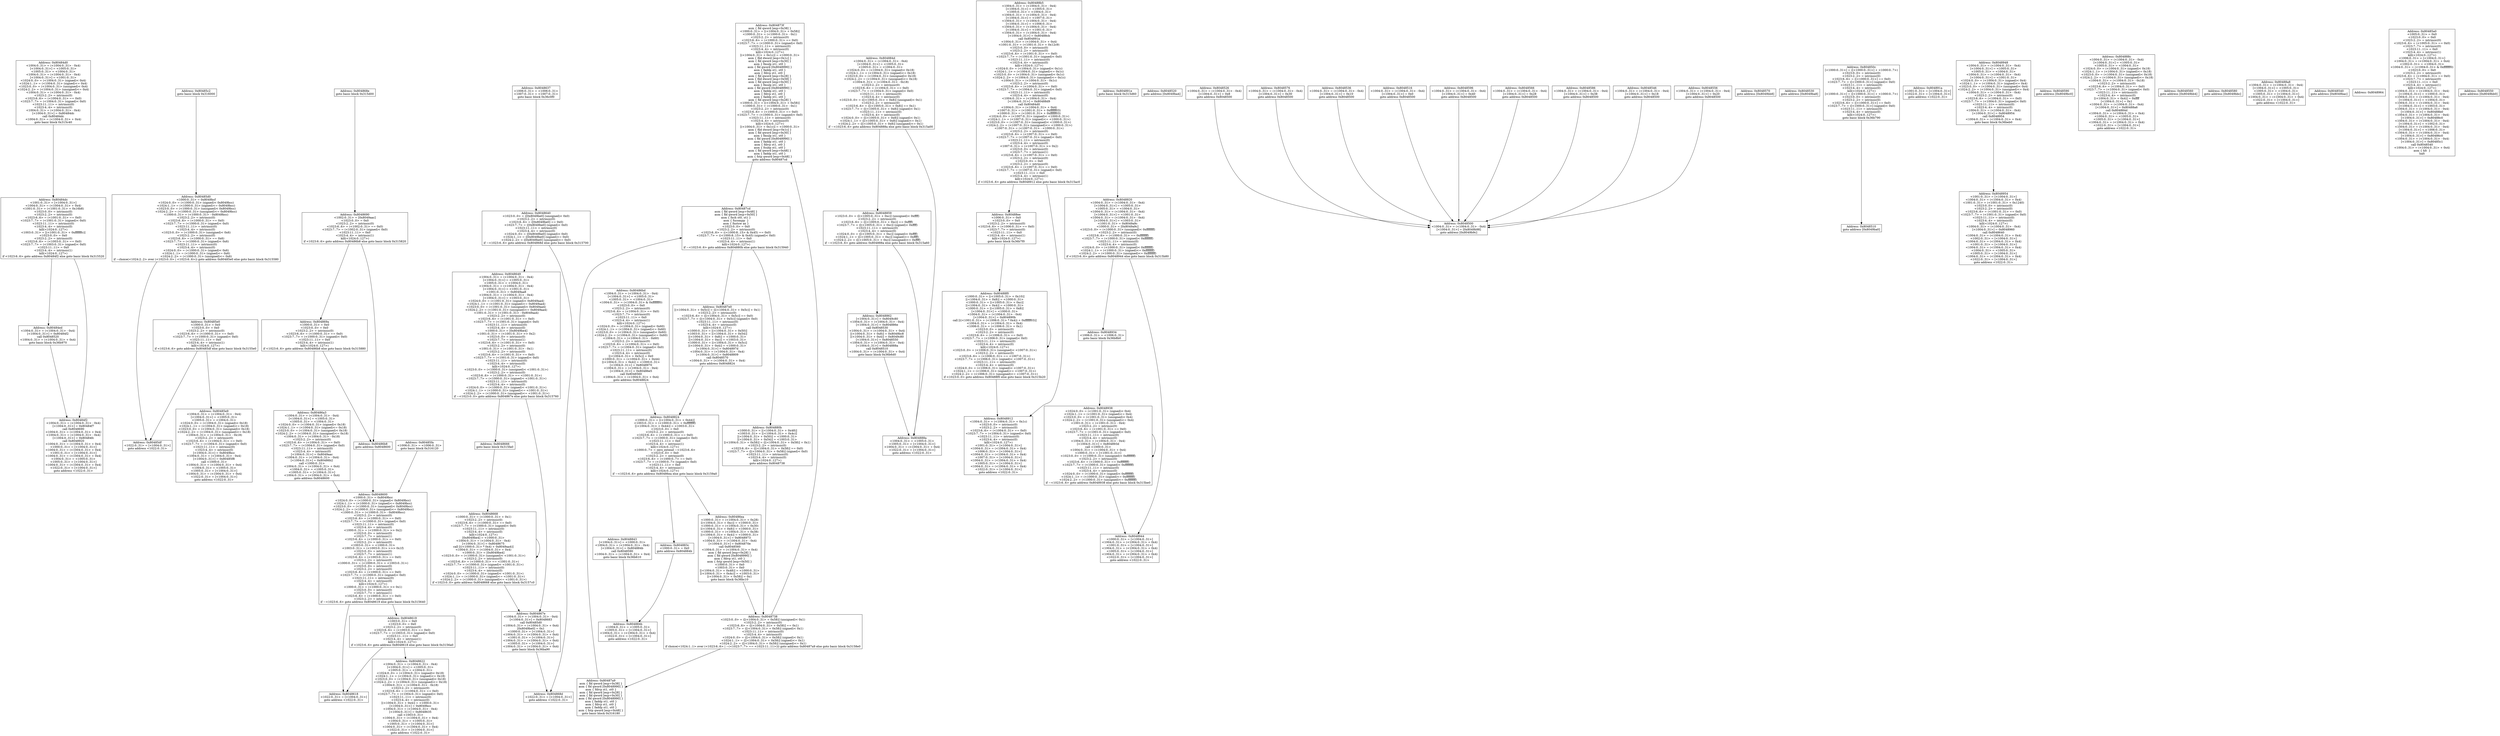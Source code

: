 digraph Program0x30bf80 {
basicBlock0x3154c0 [shape=box,label="Address: 0x80484d0\n<1004:0..31> = (<1004:0..31> - 0x4)\n[<1004:0..31>] = <1005:0..31>\n<1005:0..31> = <1004:0..31>\n<1004:0..31> = (<1004:0..31> - 0x4)\n[<1004:0..31>] = <1001:0..31>\n<1024:0..0> = (<1004:0..31> (signed)< 0x4)\n<1024:1..1> = (<1004:0..31> (signed)<= 0x4)\n<1023:0..0> = (<1004:0..31> (unsigned)< 0x4)\n<1024:2..2> = (<1004:0..31> (unsigned)<= 0x4)\n<1004:0..31> = (<1004:0..31> - 0x4)\n<1023:2..2> = intrinsic(0)\n<1023:6..6> = (<1004:0..31> == 0x0)\n<1023:7..7> = (<1004:0..31> (signed)< 0x0)\n<1023:11..11> = intrinsic(0)\n<1023:4..4> = intrinsic(0)\n<1004:0..31> = (<1004:0..31> - 0x4)\n[<1004:0..31>] = 0x80484dc\ncall 0x80484dc\n<1004:0..31> = (<1004:0..31> + 0x4)\ngoto basic block 0x315c40\n"];
basicBlock0x315520 [shape=box,label="Address: 0x80484ed\n<1004:0..31> = (<1004:0..31> - 0x4)\n[<1004:0..31>] = 0x80484f2\ncall 0x8048520\n<1004:0..31> = (<1004:0..31> + 0x4)\ngoto basic block 0x36b970\n"];
basicBlock0x315580 [shape=box,label="Address: 0x80485df\n<1022:0..31> = [<1004:0..31>]\ngoto address <1022:0..31>\n"];
basicBlock0x3155e0 [shape=box,label="Address: 0x80485e9\n<1004:0..31> = (<1004:0..31> - 0x4)\n[<1004:0..31>] = <1005:0..31>\n<1005:0..31> = <1004:0..31>\n<1024:0..0> = (<1004:0..31> (signed)< 0x18)\n<1024:1..1> = (<1004:0..31> (signed)<= 0x18)\n<1023:0..0> = (<1004:0..31> (unsigned)< 0x18)\n<1024:2..2> = (<1004:0..31> (unsigned)<= 0x18)\n<1004:0..31> = (<1004:0..31> - 0x18)\n<1023:2..2> = intrinsic(0)\n<1023:6..6> = (<1004:0..31> == 0x0)\n<1023:7..7> = (<1004:0..31> (signed)< 0x0)\n<1023:11..11> = intrinsic(0)\n<1023:4..4> = intrinsic(0)\n[<1004:0..31>] = 0x8049bcc\n<1004:0..31> = (<1004:0..31> - 0x4)\n[<1004:0..31>] = 0x80485f8\ncall <1000:0..31>\n<1004:0..31> = (<1004:0..31> + 0x4)\n<1004:0..31> = <1005:0..31>\n<1005:0..31> = [<1004:0..31>]\n<1004:0..31> = (<1004:0..31> + 0x4)\n<1022:0..31> = [<1004:0..31>]\ngoto address <1022:0..31>\n"];
basicBlock0x315640 [shape=box,label="Address: 0x8048618\n<1022:0..31> = [<1004:0..31>]\ngoto address <1022:0..31>\n"];
basicBlock0x3156a0 [shape=box,label="Address: 0x8048622\n<1004:0..31> = (<1004:0..31> - 0x4)\n[<1004:0..31>] = <1005:0..31>\n<1005:0..31> = <1004:0..31>\n<1024:0..0> = (<1004:0..31> (signed)< 0x18)\n<1024:1..1> = (<1004:0..31> (signed)<= 0x18)\n<1023:0..0> = (<1004:0..31> (unsigned)< 0x18)\n<1024:2..2> = (<1004:0..31> (unsigned)<= 0x18)\n<1004:0..31> = (<1004:0..31> - 0x18)\n<1023:2..2> = intrinsic(0)\n<1023:6..6> = (<1004:0..31> == 0x0)\n<1023:7..7> = (<1004:0..31> (signed)< 0x0)\n<1023:11..11> = intrinsic(0)\n<1023:4..4> = intrinsic(0)\n[(<1004:0..31> + 0x4)] = <1000:0..31>\n[<1004:0..31>] = 0x8049bcc\n<1004:0..31> = (<1004:0..31> - 0x4)\n[<1004:0..31>] = 0x8048635\ncall <1003:0..31>\n<1004:0..31> = (<1004:0..31> + 0x4)\n<1004:0..31> = <1005:0..31>\n<1005:0..31> = [<1004:0..31>]\n<1004:0..31> = (<1004:0..31> + 0x4)\n<1022:0..31> = [<1004:0..31>]\ngoto address <1022:0..31>\n"];
basicBlock0x315700 [shape=box,label="Address: 0x8048649\n<1004:0..31> = (<1004:0..31> - 0x4)\n[<1004:0..31>] = <1005:0..31>\n<1005:0..31> = <1004:0..31>\n<1004:0..31> = (<1004:0..31> - 0x4)\n[<1004:0..31>] = <1001:0..31>\n<1001:0..31> = 0x8049aa8\n<1004:0..31> = (<1004:0..31> - 0x4)\n[<1004:0..31>] = <1003:0..31>\n<1024:0..0> = (<1001:0..31> (signed)< 0x8049aa4)\n<1024:1..1> = (<1001:0..31> (signed)<= 0x8049aa4)\n<1023:0..0> = (<1001:0..31> (unsigned)< 0x8049aa4)\n<1024:2..2> = (<1001:0..31> (unsigned)<= 0x8049aa4)\n<1001:0..31> = (<1001:0..31> - 0x8049aa4)\n<1023:2..2> = intrinsic(0)\n<1023:6..6> = (<1001:0..31> == 0x0)\n<1023:7..7> = (<1001:0..31> (signed)< 0x0)\n<1023:11..11> = intrinsic(0)\n<1023:4..4> = intrinsic(0)\n<1000:0..31> = [0x8049be4]\n<1001:0..31> = (<1001:0..31> >> 0x2)\n<1023:0..0> = intrinsic(0)\n<1023:7..7> = intrinsic(1)\n<1023:6..6> = (<1001:0..31> == 0x0)\n<1023:2..2> = intrinsic(0)\n<1001:0..31> = (<1001:0..31> - 0x1)\n<1023:2..2> = intrinsic(0)\n<1023:6..6> = (<1001:0..31> == 0x0)\n<1023:7..7> = (<1001:0..31> (signed)< 0x0)\n<1023:11..11> = intrinsic(0)\n<1023:4..4> = intrinsic(0)\nkill(<1024:0..127>)\n<1023:0..0> = (<1000:0..31> (unsigned)< <1001:0..31>)\n<1023:2..2> = intrinsic(0)\n<1023:6..6> = (<1000:0..31> == <1001:0..31>)\n<1023:7..7> = (<1000:0..31> (signed)< <1001:0..31>)\n<1023:11..11> = intrinsic(0)\n<1023:4..4> = intrinsic(0)\n<1024:0..0> = (<1000:0..31> (signed)< <1001:0..31>)\n<1024:1..1> = (<1000:0..31> (signed)<= <1001:0..31>)\n<1024:2..2> = (<1000:0..31> (unsigned)<= <1001:0..31>)\nif ~<1023:0..0> goto address 0x804867e else goto basic block 0x315760\n"];
basicBlock0x315760 [shape=box,label="Address: 0x8048666\ngoto basic block 0x315fa0\n"];
basicBlock0x3157c0 [shape=box,label="Address: 0x804867e\n<1004:0..31> = (<1004:0..31> - 0x4)\n[<1004:0..31>] = 0x8048683\ncall 0x80485d0\n<1004:0..31> = (<1004:0..31> + 0x4)\n[0x8049be0] = 0x1\n<1000:0..31> = [<1004:0..31>]\n<1004:0..31> = (<1004:0..31> + 0x4)\n<1001:0..31> = [<1004:0..31>]\n<1004:0..31> = (<1004:0..31> + 0x4)\n<1005:0..31> = [<1004:0..31>]\n<1004:0..31> = (<1004:0..31> + 0x4)\ngoto basic block 0x36ba90\n"];
basicBlock0x315820 [shape=box,label="Address: 0x804869a\n<1000:0..31> = 0x0\n<1023:0..0> = 0x0\n<1023:2..2> = intrinsic(0)\n<1023:6..6> = (<1000:0..31> == 0x0)\n<1023:7..7> = (<1000:0..31> (signed)< 0x0)\n<1023:11..11> = 0x0\n<1023:4..4> = intrinsic(1)\nkill(<1024:0..127>)\nif <1023:6..6> goto address 0x80486b8 else goto basic block 0x315880\n"];
basicBlock0x315880 [shape=box,label="Address: 0x80486a3\n<1004:0..31> = (<1004:0..31> - 0x4)\n[<1004:0..31>] = <1005:0..31>\n<1005:0..31> = <1004:0..31>\n<1024:0..0> = (<1004:0..31> (signed)< 0x18)\n<1024:1..1> = (<1004:0..31> (signed)<= 0x18)\n<1023:0..0> = (<1004:0..31> (unsigned)< 0x18)\n<1024:2..2> = (<1004:0..31> (unsigned)<= 0x18)\n<1004:0..31> = (<1004:0..31> - 0x18)\n<1023:2..2> = intrinsic(0)\n<1023:6..6> = (<1004:0..31> == 0x0)\n<1023:7..7> = (<1004:0..31> (signed)< 0x0)\n<1023:11..11> = intrinsic(0)\n<1023:4..4> = intrinsic(0)\n[<1004:0..31>] = 0x8049aac\n<1004:0..31> = (<1004:0..31> - 0x4)\n[<1004:0..31>] = 0x80486b2\ncall <1000:0..31>\n<1004:0..31> = (<1004:0..31> + 0x4)\n<1004:0..31> = <1005:0..31>\n<1005:0..31> = [<1004:0..31>]\n<1004:0..31> = (<1004:0..31> + 0x4)\ngoto address 0x8048600\n"];
basicBlock0x3158e0 [shape=box,label="Address: 0x804873f\nasm { fld qword [esp+0x38] }\n<1000:0..31> = [(<1004:0..31> + 0x58)]\n<1000:0..31> = (<1000:0..31> - 0x1)\n<1023:2..2> = intrinsic(0)\n<1023:6..6> = (<1000:0..31> == 0x0)\n<1023:7..7> = (<1000:0..31> (signed)< 0x0)\n<1023:11..11> = intrinsic(0)\n<1023:4..4> = intrinsic(0)\nkill(<1024:0..127>)\n[(<1004:0..31> + 0x1c)] = <1000:0..31>\nasm { fild dword [esp+0x1c] }\nasm { fld qword [esp+0x30] }\nasm { fmulp st1, st0 }\nasm { fld qword [0x8048990] }\nasm { faddp st1, st0 }\nasm { fdivp st1, st0 }\nasm { fld qword [esp+0x28] }\nasm { fild dword [esp+0x58] }\nasm { fld qword [esp+0x30] }\nasm { fmulp st1, st0 }\nasm { fld qword [0x8048990] }\nasm { faddp st1, st0 }\nasm { fdivp st1, st0 }\nasm { faddp st1, st0 }\nasm { fld qword [esp+0x28] }\n<1000:0..31> = [(<1004:0..31> + 0x58)]\n<1000:0..31> = (<1000:0..31> - 0x1)\n<1023:2..2> = intrinsic(0)\n<1023:6..6> = (<1000:0..31> == 0x0)\n<1023:7..7> = (<1000:0..31> (signed)< 0x0)\n<1023:11..11> = intrinsic(0)\n<1023:4..4> = intrinsic(0)\nkill(<1024:0..127>)\n[(<1004:0..31> + 0x1c)] = <1000:0..31>\nasm { fild dword [esp+0x1c] }\nasm { fld qword [esp+0x30] }\nasm { fmulp st1, st0 }\nasm { fld qword [0x8048990] }\nasm { faddp st1, st0 }\nasm { fdivp st1, st0 }\nasm { fsubp st1, st0 }\nasm { fld qword [esp+0x48] }\nasm { faddp st1, st0 }\nasm { fstp qword [esp+0x48] }\ngoto address 0x80487cd\n"];
basicBlock0x315940 [shape=box,label="Address: 0x80487e0\n[(<1004:0..31> + 0x5c)] = ([(<1004:0..31> + 0x5c)] + 0x1)\n<1023:2..2> = intrinsic(0)\n<1023:6..6> = ([(<1004:0..31> + 0x5c)] == 0x0)\n<1023:7..7> = ([(<1004:0..31> + 0x5c)] (signed)< 0x0)\n<1023:11..11> = intrinsic(0)\n<1023:4..4> = intrinsic(0)\nkill(<1024:0..127>)\n<1000:0..31> = [(<1004:0..31> + 0x50)]\n<1003:0..31> = [(<1004:0..31> + 0x54)]\n[(<1004:0..31> + 0x8)] = <1000:0..31>\n[(<1004:0..31> + 0xc)] = <1003:0..31>\n<1000:0..31> = [(<1004:0..31> + 0x5c)]\n[(<1004:0..31> + 0x4)] = <1000:0..31>\n[<1004:0..31>] = 0x804897d\n<1004:0..31> = (<1004:0..31> - 0x4)\n[<1004:0..31>] = 0x8048809\ncall 0x8048570\n<1004:0..31> = (<1004:0..31> + 0x4)\ngoto address 0x8048824\n"];
basicBlock0x3159a0 [shape=box,label="Address: 0x804883c\n<1000:0..31> = 0x0\ngoto address 0x804884b\n"];
basicBlock0x315a00 [shape=box,label="Address: 0x8048859\n<1023:0..0> = ([(<1005:0..31> + 0xc)] (unsigned)< 0xffff)\n<1023:2..2> = intrinsic(0)\n<1023:6..6> = ([(<1005:0..31> + 0xc)] == 0xffff)\n<1023:7..7> = ([(<1005:0..31> + 0xc)] (signed)< 0xffff)\n<1023:11..11> = intrinsic(0)\n<1023:4..4> = intrinsic(0)\n<1024:0..0> = ([(<1005:0..31> + 0xc)] (signed)< 0xffff)\n<1024:1..1> = ([(<1005:0..31> + 0xc)] (signed)<= 0xffff)\n<1024:2..2> = ([(<1005:0..31> + 0xc)] (unsigned)<= 0xffff)\nif ~<1023:6..6> goto address 0x804888a else goto basic block 0x315a60\n"];
basicBlock0x315a60 [shape=box,label="Address: 0x8048862\n[<1004:0..31>] = 0x8049c80\n<1004:0..31> = (<1004:0..31> - 0x4)\n[<1004:0..31>] = 0x804886e\ncall 0x8048530\n<1004:0..31> = (<1004:0..31> + 0x4)\n[(<1004:0..31> + 0x8)] = 0x8049bc8\n[(<1004:0..31> + 0x4)] = 0x8049c80\n[<1004:0..31>] = 0x8048550\n<1004:0..31> = (<1004:0..31> - 0x4)\n[<1004:0..31>] = 0x804888a\ncall 0x8048510\n<1004:0..31> = (<1004:0..31> + 0x4)\ngoto basic block 0x36b6d0\n"];
basicBlock0x315ac0 [shape=box,label="Address: 0x80488ee\n<1006:0..31> = 0x0\n<1023:0..0> = 0x0\n<1023:2..2> = intrinsic(0)\n<1023:6..6> = (<1006:0..31> == 0x0)\n<1023:7..7> = intrinsic(0)\n<1023:11..11> = 0x0\n<1023:4..4> = intrinsic(1)\nkill(<1024:0..127>)\ngoto basic block 0x36b7f0\n"];
basicBlock0x315b20 [shape=box,label="Address: 0x8048912\n<1004:0..31> = (<1004:0..31> + 0x1c)\n<1023:0..0> = intrinsic(0)\n<1023:2..2> = intrinsic(0)\n<1023:6..6> = (<1004:0..31> == 0x0)\n<1023:7..7> = (<1004:0..31> (signed)< 0x0)\n<1023:11..11> = intrinsic(0)\n<1023:4..4> = intrinsic(0)\nkill(<1024:0..127>)\n<1001:0..31> = [<1004:0..31>]\n<1004:0..31> = (<1004:0..31> + 0x4)\n<1006:0..31> = [<1004:0..31>]\n<1004:0..31> = (<1004:0..31> + 0x4)\n<1007:0..31> = [<1004:0..31>]\n<1004:0..31> = (<1004:0..31> + 0x4)\n<1005:0..31> = [<1004:0..31>]\n<1004:0..31> = (<1004:0..31> + 0x4)\n<1022:0..31> = [<1004:0..31>]\ngoto address <1022:0..31>\n"];
basicBlock0x315b80 [shape=box,label="Address: 0x8048934\n<1006:0..31> = <1006:0..31>\ngoto basic block 0x36b8b0\n"];
basicBlock0x315be0 [shape=box,label="Address: 0x8048944\n<1000:0..31> = [<1004:0..31>]\n<1004:0..31> = (<1004:0..31> + 0x4)\n<1001:0..31> = [<1004:0..31>]\n<1004:0..31> = (<1004:0..31> + 0x4)\n<1005:0..31> = [<1004:0..31>]\n<1004:0..31> = (<1004:0..31> + 0x4)\n<1022:0..31> = [<1004:0..31>]\ngoto address <1022:0..31>\n"];
basicBlock0x315c40 [shape=box,label="Address: 0x80484dc\n<1001:0..31> = [<1004:0..31>]\n<1004:0..31> = (<1004:0..31> + 0x4)\n<1001:0..31> = (<1001:0..31> + 0x16b8)\n<1023:0..0> = intrinsic(0)\n<1023:2..2> = intrinsic(0)\n<1023:6..6> = (<1001:0..31> == 0x0)\n<1023:7..7> = (<1001:0..31> (signed)< 0x0)\n<1023:11..11> = intrinsic(0)\n<1023:4..4> = intrinsic(0)\nkill(<1024:0..127>)\n<1003:0..31> = [(<1001:0..31> + 0xfffffffc)]\n<1023:0..0> = 0x0\n<1023:2..2> = intrinsic(0)\n<1023:6..6> = (<1003:0..31> == 0x0)\n<1023:7..7> = (<1003:0..31> (signed)< 0x0)\n<1023:11..11> = 0x0\n<1023:4..4> = intrinsic(1)\nkill(<1024:0..127>)\nif <1023:6..6> goto address 0x80484f2 else goto basic block 0x315520\n"];
basicBlock0x315ca0 [shape=box,label="Address: 0x8048520\ngoto address [0x8049ba4]\n"];
basicBlock0x315d00 [shape=box,label="Address: 0x8048690\n<1002:0..31> = [0x8049aac]\n<1023:0..0> = 0x0\n<1023:2..2> = intrinsic(0)\n<1023:6..6> = (<1002:0..31> == 0x0)\n<1023:7..7> = (<1002:0..31> (signed)< 0x0)\n<1023:11..11> = 0x0\n<1023:4..4> = intrinsic(1)\nkill(<1024:0..127>)\nif <1023:6..6> goto address 0x80486b8 else goto basic block 0x315820\n"];
basicBlock0x315d60 [shape=box,label="Address: 0x8048920\n<1004:0..31> = (<1004:0..31> - 0x4)\n[<1004:0..31>] = <1005:0..31>\n<1005:0..31> = <1004:0..31>\n<1004:0..31> = (<1004:0..31> - 0x4)\n[<1004:0..31>] = <1001:0..31>\n<1004:0..31> = (<1004:0..31> - 0x4)\n[<1004:0..31>] = <1003:0..31>\n<1001:0..31> = 0x8049a9c\n<1000:0..31> = [0x8049a9c]\n<1023:0..0> = (<1000:0..31> (unsigned)< 0xffffffff)\n<1023:2..2> = intrinsic(0)\n<1023:6..6> = (<1000:0..31> == 0xffffffff)\n<1023:7..7> = (<1000:0..31> (signed)< 0xffffffff)\n<1023:11..11> = intrinsic(0)\n<1023:4..4> = intrinsic(0)\n<1024:0..0> = (<1000:0..31> (signed)< 0xffffffff)\n<1024:1..1> = (<1000:0..31> (signed)<= 0xffffffff)\n<1024:2..2> = (<1000:0..31> (unsigned)<= 0xffffffff)\nif <1023:6..6> goto address 0x8048944 else goto basic block 0x315b80\n"];
basicBlock0x315dc0 [shape=box,label="Address: 0x8048500\n<1004:0..31> = (<1004:0..31> - 0x4)\n[<1004:0..31>] = [0x8049b98]\ngoto address [0x8049b9c]\n"];
basicBlock0x315e20 [shape=box,label="Address: 0x80485e0\n<1000:0..31> = 0x0\n<1023:0..0> = 0x0\n<1023:2..2> = intrinsic(0)\n<1023:6..6> = (<1000:0..31> == 0x0)\n<1023:7..7> = (<1000:0..31> (signed)< 0x0)\n<1023:11..11> = 0x0\n<1023:4..4> = intrinsic(1)\nkill(<1024:0..127>)\nif <1023:6..6> goto address 0x80485df else goto basic block 0x3155e0\n"];
basicBlock0x315e80 [shape=box,label="Address: 0x80485fa\n<1006:0..31> = <1006:0..31>\ngoto basic block 0x316120\n"];
basicBlock0x315ee0 [shape=box,label="Address: 0x8048619\n<1003:0..31> = 0x0\n<1023:0..0> = 0x0\n<1023:2..2> = intrinsic(0)\n<1023:6..6> = (<1003:0..31> == 0x0)\n<1023:7..7> = (<1003:0..31> (signed)< 0x0)\n<1023:11..11> = 0x0\n<1023:4..4> = intrinsic(1)\nkill(<1024:0..127>)\nif <1023:6..6> goto address 0x8048618 else goto basic block 0x3156a0\n"];
basicBlock0x315f40 [shape=box,label="Address: 0x8048637\n<1006:0..31> = <1006:0..31>\n<1007:0..31> = <1007:0..31>\ngoto basic block 0x36c0f0\n"];
basicBlock0x315fa0 [shape=box,label="Address: 0x8048668\n<1000:0..31> = (<1000:0..31> + 0x1)\n<1023:2..2> = intrinsic(0)\n<1023:6..6> = (<1000:0..31> == 0x0)\n<1023:7..7> = (<1000:0..31> (signed)< 0x0)\n<1023:11..11> = intrinsic(0)\n<1023:4..4> = intrinsic(0)\nkill(<1024:0..127>)\n[0x8049be4] = <1000:0..31>\n<1004:0..31> = (<1004:0..31> - 0x4)\n[<1004:0..31>] = 0x8048675\ncall [((<1000:0..31> * 0x4) + 0x8049aa4)]\n<1004:0..31> = (<1004:0..31> + 0x4)\n<1000:0..31> = [0x8049be4]\n<1023:0..0> = (<1000:0..31> (unsigned)< <1001:0..31>)\n<1023:2..2> = intrinsic(0)\n<1023:6..6> = (<1000:0..31> == <1001:0..31>)\n<1023:7..7> = (<1000:0..31> (signed)< <1001:0..31>)\n<1023:11..11> = intrinsic(0)\n<1023:4..4> = intrinsic(0)\n<1024:0..0> = (<1000:0..31> (signed)< <1001:0..31>)\n<1024:1..1> = (<1000:0..31> (signed)<= <1001:0..31>)\n<1024:2..2> = (<1000:0..31> (unsigned)<= <1001:0..31>)\nif <1023:0..0> goto address 0x8048668 else goto basic block 0x3157c0\n"];
basicBlock0x316000 [shape=box,label="Address: 0x80485d0\n<1000:0..31> = 0x8049bcf\n<1024:0..0> = (<1000:0..31> (signed)< 0x8049bcc)\n<1024:1..1> = (<1000:0..31> (signed)<= 0x8049bcc)\n<1023:0..0> = (<1000:0..31> (unsigned)< 0x8049bcc)\n<1024:2..2> = (<1000:0..31> (unsigned)<= 0x8049bcc)\n<1000:0..31> = (<1000:0..31> - 0x8049bcc)\n<1023:2..2> = intrinsic(0)\n<1023:6..6> = (<1000:0..31> == 0x0)\n<1023:7..7> = (<1000:0..31> (signed)< 0x0)\n<1023:11..11> = intrinsic(0)\n<1023:4..4> = intrinsic(0)\n<1023:0..0> = (<1000:0..31> (unsigned)< 0x6)\n<1023:2..2> = intrinsic(0)\n<1023:6..6> = (<1000:0..31> == 0x6)\n<1023:7..7> = (<1000:0..31> (signed)< 0x6)\n<1023:11..11> = intrinsic(0)\n<1023:4..4> = intrinsic(0)\n<1024:0..0> = (<1000:0..31> (signed)< 0x6)\n<1024:1..1> = (<1000:0..31> (signed)<= 0x6)\n<1024:2..2> = (<1000:0..31> (unsigned)<= 0x6)\nif ~choice(<1024:2..2> over (<1023:0..0> | <1023:6..6>)) goto address 0x80485e0 else goto basic block 0x315580\n"];
basicBlock0x316060 [shape=box,label="Address: 0x804868e\ngoto basic block 0x315d00\n"];
basicBlock0x3160c0 [shape=box,label="Address: 0x80486b8\ngoto address 0x8048600\n"];
basicBlock0x316120 [shape=box,label="Address: 0x8048600\n<1000:0..31> = 0x8049bcc\n<1024:0..0> = (<1000:0..31> (signed)< 0x8049bcc)\n<1024:1..1> = (<1000:0..31> (signed)<= 0x8049bcc)\n<1023:0..0> = (<1000:0..31> (unsigned)< 0x8049bcc)\n<1024:2..2> = (<1000:0..31> (unsigned)<= 0x8049bcc)\n<1000:0..31> = (<1000:0..31> - 0x8049bcc)\n<1023:2..2> = intrinsic(0)\n<1023:6..6> = (<1000:0..31> == 0x0)\n<1023:7..7> = (<1000:0..31> (signed)< 0x0)\n<1023:11..11> = intrinsic(0)\n<1023:4..4> = intrinsic(0)\n<1000:0..31> = (<1000:0..31> >> 0x2)\n<1023:0..0> = intrinsic(0)\n<1023:7..7> = intrinsic(1)\n<1023:6..6> = (<1000:0..31> == 0x0)\n<1023:2..2> = intrinsic(0)\n<1003:0..31> = <1000:0..31>\n<1003:0..31> = (<1003:0..31> >>> 0x1f)\n<1023:0..0> = intrinsic(0)\n<1023:7..7> = intrinsic(1)\n<1023:6..6> = (<1003:0..31> == 0x0)\n<1023:2..2> = intrinsic(0)\n<1000:0..31> = (<1000:0..31> + <1003:0..31>)\n<1023:0..0> = intrinsic(0)\n<1023:2..2> = intrinsic(0)\n<1023:6..6> = (<1000:0..31> == 0x0)\n<1023:7..7> = (<1000:0..31> (signed)< 0x0)\n<1023:11..11> = intrinsic(0)\n<1023:4..4> = intrinsic(0)\nkill(<1024:0..127>)\n<1000:0..31> = (<1000:0..31> >> 0x1)\n<1023:0..0> = intrinsic(0)\n<1023:7..7> = intrinsic(1)\n<1023:6..6> = (<1000:0..31> == 0x0)\n<1023:2..2> = intrinsic(0)\nif ~<1023:6..6> goto address 0x8048619 else goto basic block 0x315640\n"];
basicBlock0x316180 [shape=box,label="Address: 0x80487cd\nasm { fld qword [esp+0x48] }\nasm { fld qword [esp+0x50] }\nasm { fxch st0, st1 }\nasm { fucompp  }\nasm { fnstsw ax }\n<1023:0..0> = 0x0\n<1023:2..2> = intrinsic(0)\n<1023:6..6> = ((<1000:8..15> & 0x45) == 0x0)\n<1023:7..7> = ((<1000:8..15> & 0x45) (signed)< 0x0)\n<1023:11..11> = 0x0\n<1023:4..4> = intrinsic(1)\nkill(<1024:0..127>)\nif ~<1023:6..6> goto address 0x804880b else goto basic block 0x315940\n"];
basicBlock0x3161e0 [shape=box,label="Address: 0x80487a9\nasm { fld qword [esp+0x38] }\nasm { fld qword [0x8048990] }\nasm { fdivp st1, st0 }\nasm { fld qword [esp+0x28] }\nasm { fld qword [esp+0x30] }\nasm { fld qword [0x8048990] }\nasm { faddp st1, st0 }\nasm { fdivp st1, st0 }\nasm { faddp st1, st0 }\nasm { fstp qword [esp+0x48] }\ngoto basic block 0x316180\n"];
basicBlock0x316240 [shape=box,label="Address: 0x8048570\ngoto address [0x8049bb8]\n"];
basicBlock0x3162a0 [shape=box,label="Address: 0x8048824\n<1000:0..31> = [(<1004:0..31> + 0x44)]\n<1003:0..31> = (<1000:0..31> + 0xffffffff)\n[(<1004:0..31> + 0x44)] = <1003:0..31>\n<1023:0..0> = 0x0\n<1023:2..2> = intrinsic(0)\n<1023:6..6> = (<1000:0..31> == 0x0)\n<1023:7..7> = (<1000:0..31> (signed)< 0x0)\n<1023:11..11> = 0x0\n<1023:4..4> = intrinsic(1)\nkill(<1024:0..127>)\n<1000:0..7> = zero_extend ~<1023:6..6>\n<1023:0..0> = 0x0\n<1023:2..2> = intrinsic(0)\n<1023:6..6> = (<1000:0..7> == 0x0)\n<1023:7..7> = (<1000:0..7> (signed)< 0x0)\n<1023:11..11> = 0x0\n<1023:4..4> = intrinsic(1)\nkill(<1024:0..127>)\nif ~<1023:6..6> goto address 0x80486ea else goto basic block 0x3159a0\n"];
basicBlock0x316300 [shape=box,label="Address: 0x804880b\n<1000:0..31> = [(<1004:0..31> + 0x48)]\n<1003:0..31> = [(<1004:0..31> + 0x4c)]\n[(<1004:0..31> + 0x50)] = <1000:0..31>\n[(<1004:0..31> + 0x54)] = <1003:0..31>\n[(<1004:0..31> + 0x58)] = ([(<1004:0..31> + 0x58)] + 0x1)\n<1023:2..2> = intrinsic(0)\n<1023:6..6> = ([(<1004:0..31> + 0x58)] == 0x0)\n<1023:7..7> = ([(<1004:0..31> + 0x58)] (signed)< 0x0)\n<1023:11..11> = intrinsic(0)\n<1023:4..4> = intrinsic(0)\nkill(<1024:0..127>)\ngoto address 0x8048738\n"];
basicBlock0x36b610 [shape=box,label="Address: 0x804884b\n<1004:0..31> = <1005:0..31>\n<1005:0..31> = [<1004:0..31>]\n<1004:0..31> = (<1004:0..31> + 0x4)\n<1022:0..31> = [<1004:0..31>]\ngoto address <1022:0..31>\n"];
basicBlock0x36b670 [shape=box,label="Address: 0x8048843\n[<1004:0..31>] = <1000:0..31>\n<1004:0..31> = (<1004:0..31> - 0x4)\n[<1004:0..31>] = 0x804884b\ncall 0x8048590\n<1004:0..31> = (<1004:0..31> + 0x4)\ngoto basic block 0x36b610\n"];
basicBlock0x36b6d0 [shape=box,label="Address: 0x804888a\n<1004:0..31> = <1005:0..31>\n<1005:0..31> = [<1004:0..31>]\n<1004:0..31> = (<1004:0..31> + 0x4)\n<1022:0..31> = [<1004:0..31>]\ngoto address <1022:0..31>\n"];
basicBlock0x36b730 [shape=box,label="Address: 0x8048530\ngoto address [0x8049ba8]\n"];
basicBlock0x36b790 [shape=box,label="Address: 0x8048510\ngoto address [0x8049ba0]\n"];
basicBlock0x36b7f0 [shape=box,label="Address: 0x80488f0\n<1000:0..31> = [(<1005:0..31> + 0x10)]\n[(<1004:0..31> + 0x8)] = <1000:0..31>\n<1000:0..31> = [(<1005:0..31> + 0xc)]\n[(<1004:0..31> + 0x4)] = <1000:0..31>\n<1000:0..31> = [(<1005:0..31> + 0x8)]\n[<1004:0..31>] = <1000:0..31>\n<1004:0..31> = (<1004:0..31> - 0x4)\n[<1004:0..31>] = 0x804890b\ncall [((<1001:0..31> + (<1006:0..31> * 0x4)) + 0xffffff03)]\n<1004:0..31> = (<1004:0..31> + 0x4)\n<1006:0..31> = (<1006:0..31> + 0x1)\n<1023:0..0> = intrinsic(0)\n<1023:2..2> = intrinsic(0)\n<1023:6..6> = (<1006:0..31> == 0x0)\n<1023:7..7> = (<1006:0..31> (signed)< 0x0)\n<1023:11..11> = intrinsic(0)\n<1023:4..4> = intrinsic(0)\nkill(<1024:0..127>)\n<1023:0..0> = (<1006:0..31> (unsigned)< <1007:0..31>)\n<1023:2..2> = intrinsic(0)\n<1023:6..6> = (<1006:0..31> == <1007:0..31>)\n<1023:7..7> = (<1006:0..31> (signed)< <1007:0..31>)\n<1023:11..11> = intrinsic(0)\n<1023:4..4> = intrinsic(0)\n<1024:0..0> = (<1006:0..31> (signed)< <1007:0..31>)\n<1024:1..1> = (<1006:0..31> (signed)<= <1007:0..31>)\n<1024:2..2> = (<1006:0..31> (unsigned)<= <1007:0..31>)\nif <1023:0..0> goto address 0x80488f0 else goto basic block 0x315b20\n"];
basicBlock0x36b850 [shape=box,label="Address: 0x804891a\n<1001:0..31> = [<1004:0..31>]\n<1022:0..31> = [<1004:0..31>]\ngoto address <1022:0..31>\n"];
basicBlock0x36b8b0 [shape=box,label="Address: 0x8048938\n<1024:0..0> = (<1001:0..31> (signed)< 0x4)\n<1024:1..1> = (<1001:0..31> (signed)<= 0x4)\n<1023:0..0> = (<1001:0..31> (unsigned)< 0x4)\n<1024:2..2> = (<1001:0..31> (unsigned)<= 0x4)\n<1001:0..31> = (<1001:0..31> - 0x4)\n<1023:2..2> = intrinsic(0)\n<1023:6..6> = (<1001:0..31> == 0x0)\n<1023:7..7> = (<1001:0..31> (signed)< 0x0)\n<1023:11..11> = intrinsic(0)\n<1023:4..4> = intrinsic(0)\n<1004:0..31> = (<1004:0..31> - 0x4)\n[<1004:0..31>] = 0x804893d\ncall <1000:0..31>\n<1004:0..31> = (<1004:0..31> + 0x4)\n<1000:0..31> = [<1001:0..31>]\n<1023:0..0> = (<1000:0..31> (unsigned)< 0xffffffff)\n<1023:2..2> = intrinsic(0)\n<1023:6..6> = (<1000:0..31> == 0xffffffff)\n<1023:7..7> = (<1000:0..31> (signed)< 0xffffffff)\n<1023:11..11> = intrinsic(0)\n<1023:4..4> = intrinsic(0)\n<1024:0..0> = (<1000:0..31> (signed)< 0xffffffff)\n<1024:1..1> = (<1000:0..31> (signed)<= 0xffffffff)\n<1024:2..2> = (<1000:0..31> (unsigned)<= 0xffffffff)\nif ~<1023:6..6> goto address 0x8048938 else goto basic block 0x315be0\n"];
basicBlock0x36b910 [shape=box,label="Address: 0x8048948\n<1004:0..31> = (<1004:0..31> - 0x4)\n[<1004:0..31>] = <1005:0..31>\n<1005:0..31> = <1004:0..31>\n<1004:0..31> = (<1004:0..31> - 0x4)\n[<1004:0..31>] = <1001:0..31>\n<1024:0..0> = (<1004:0..31> (signed)< 0x4)\n<1024:1..1> = (<1004:0..31> (signed)<= 0x4)\n<1023:0..0> = (<1004:0..31> (unsigned)< 0x4)\n<1024:2..2> = (<1004:0..31> (unsigned)<= 0x4)\n<1004:0..31> = (<1004:0..31> - 0x4)\n<1023:2..2> = intrinsic(0)\n<1023:6..6> = (<1004:0..31> == 0x0)\n<1023:7..7> = (<1004:0..31> (signed)< 0x0)\n<1023:11..11> = intrinsic(0)\n<1023:4..4> = intrinsic(0)\n<1004:0..31> = (<1004:0..31> - 0x4)\n[<1004:0..31>] = 0x8048954\ncall 0x8048954\n<1004:0..31> = (<1004:0..31> + 0x4)\ngoto basic block 0x36beb0\n"];
basicBlock0x36b970 [shape=box,label="Address: 0x80484f2\n<1004:0..31> = (<1004:0..31> - 0x4)\n[<1004:0..31>] = 0x80484f7\ncall 0x8048690\n<1004:0..31> = (<1004:0..31> + 0x4)\n<1004:0..31> = (<1004:0..31> - 0x4)\n[<1004:0..31>] = 0x80484fc\ncall 0x8048920\n<1004:0..31> = (<1004:0..31> + 0x4)\n<1000:0..31> = [<1004:0..31>]\n<1004:0..31> = (<1004:0..31> + 0x4)\n<1001:0..31> = [<1004:0..31>]\n<1004:0..31> = (<1004:0..31> + 0x4)\n<1004:0..31> = <1005:0..31>\n<1005:0..31> = [<1004:0..31>]\n<1004:0..31> = (<1004:0..31> + 0x4)\n<1022:0..31> = [<1004:0..31>]\ngoto address <1022:0..31>\n"];
basicBlock0x36b9d0 [shape=box,label="Address: 0x8048526\n<1004:0..31> = (<1004:0..31> - 0x4)\n[<1004:0..31>] = 0x8\ngoto address 0x8048500\n"];
basicBlock0x36ba30 [shape=box,label="Address: 0x804850c\n[<1000:0..31>] = ([<1000:0..31>] + <1000:0..7>)\n<1023:0..0> = intrinsic(0)\n<1023:2..2> = intrinsic(0)\n<1023:6..6> = ([<1000:0..31>] == 0x0)\n<1023:7..7> = ([<1000:0..31>] (signed)< 0x0)\n<1023:11..11> = intrinsic(0)\n<1023:4..4> = intrinsic(0)\nkill(<1024:0..127>)\n[<1000:0..31>] = ([<1000:0..31>] + <1000:0..7>)\n<1023:0..0> = intrinsic(0)\n<1023:2..2> = intrinsic(0)\n<1023:6..6> = ([<1000:0..31>] == 0x0)\n<1023:7..7> = ([<1000:0..31>] (signed)< 0x0)\n<1023:11..11> = intrinsic(0)\n<1023:4..4> = intrinsic(0)\nkill(<1024:0..127>)\ngoto basic block 0x36b790\n"];
basicBlock0x36ba90 [shape=box,label="Address: 0x804868d\n<1022:0..31> = [<1004:0..31>]\ngoto address <1022:0..31>\n"];
basicBlock0x36baf0 [shape=box,label="Address: 0x80486bd\n<1004:0..31> = (<1004:0..31> - 0x4)\n[<1004:0..31>] = <1005:0..31>\n<1005:0..31> = <1004:0..31>\n<1004:0..31> = (<1004:0..31> & 0xfffffff0)\n<1023:0..0> = 0x0\n<1023:2..2> = intrinsic(0)\n<1023:6..6> = (<1004:0..31> == 0x0)\n<1023:7..7> = intrinsic(0)\n<1023:11..11> = 0x0\n<1023:4..4> = intrinsic(1)\nkill(<1024:0..127>)\n<1024:0..0> = (<1004:0..31> (signed)< 0x60)\n<1024:1..1> = (<1004:0..31> (signed)<= 0x60)\n<1023:0..0> = (<1004:0..31> (unsigned)< 0x60)\n<1024:2..2> = (<1004:0..31> (unsigned)<= 0x60)\n<1004:0..31> = (<1004:0..31> - 0x60)\n<1023:2..2> = intrinsic(0)\n<1023:6..6> = (<1004:0..31> == 0x0)\n<1023:7..7> = (<1004:0..31> (signed)< 0x0)\n<1023:11..11> = intrinsic(0)\n<1023:4..4> = intrinsic(0)\n[(<1004:0..31> + 0x5c)] = 0x0\n<1000:0..31> = (<1004:0..31> + 0x44)\n[(<1004:0..31> + 0x4)] = <1000:0..31>\n[<1004:0..31>] = 0x8048970\n<1004:0..31> = (<1004:0..31> - 0x4)\n[<1004:0..31>] = 0x80486e5\ncall 0x8048560\n<1004:0..31> = (<1004:0..31> + 0x4)\ngoto address 0x8048824\n"];
basicBlock0x36bb50 [shape=box,label="Address: 0x8048576\n<1004:0..31> = (<1004:0..31> - 0x4)\n[<1004:0..31>] = 0x30\ngoto address 0x8048500\n"];
basicBlock0x36bbb0 [shape=box,label="Address: 0x80486ea\n<1000:0..31> = (<1004:0..31> + 0x28)\n[(<1004:0..31> + 0xc)] = <1000:0..31>\n<1000:0..31> = (<1004:0..31> + 0x30)\n[(<1004:0..31> + 0x8)] = <1000:0..31>\n<1000:0..31> = (<1004:0..31> + 0x38)\n[(<1004:0..31> + 0x4)] = <1000:0..31>\n[<1004:0..31>] = 0x8048973\n<1004:0..31> = (<1004:0..31> - 0x4)\n[<1004:0..31>] = 0x804870e\ncall 0x8048560\n<1004:0..31> = (<1004:0..31> + 0x4)\nasm { fld qword [esp+0x28] }\nasm { fld qword [0x8048990] }\nasm { fdivp st1, st0 }\nasm { fstp qword [esp+0x50] }\n<1000:0..31> = 0x0\n<1003:0..31> = 0x0\n[(<1004:0..31> + 0x48)] = <1000:0..31>\n[(<1004:0..31> + 0x4c)] = <1003:0..31>\n[(<1004:0..31> + 0x58)] = 0x1\ngoto basic block 0x36bc10\n"];
basicBlock0x36bc10 [shape=box,label="Address: 0x8048738\n<1023:0..0> = ([(<1004:0..31> + 0x58)] (unsigned)< 0x1)\n<1023:2..2> = intrinsic(0)\n<1023:6..6> = ([(<1004:0..31> + 0x58)] == 0x1)\n<1023:7..7> = ([(<1004:0..31> + 0x58)] (signed)< 0x1)\n<1023:11..11> = intrinsic(0)\n<1023:4..4> = intrinsic(0)\n<1024:0..0> = ([(<1004:0..31> + 0x58)] (signed)< 0x1)\n<1024:1..1> = ([(<1004:0..31> + 0x58)] (signed)<= 0x1)\n<1024:2..2> = ([(<1004:0..31> + 0x58)] (unsigned)<= 0x1)\nif choice(<1024:1..1> over (<1023:6..6> | ~(<1023:7..7> == <1023:11..11>))) goto address 0x80487a9 else goto basic block 0x3158e0\n"];
basicBlock0x36bc70 [shape=box,label="Address: 0x804884d\n<1004:0..31> = (<1004:0..31> - 0x4)\n[<1004:0..31>] = <1005:0..31>\n<1005:0..31> = <1004:0..31>\n<1024:0..0> = (<1004:0..31> (signed)< 0x18)\n<1024:1..1> = (<1004:0..31> (signed)<= 0x18)\n<1023:0..0> = (<1004:0..31> (unsigned)< 0x18)\n<1024:2..2> = (<1004:0..31> (unsigned)<= 0x18)\n<1004:0..31> = (<1004:0..31> - 0x18)\n<1023:2..2> = intrinsic(0)\n<1023:6..6> = (<1004:0..31> == 0x0)\n<1023:7..7> = (<1004:0..31> (signed)< 0x0)\n<1023:11..11> = intrinsic(0)\n<1023:4..4> = intrinsic(0)\n<1023:0..0> = ([(<1005:0..31> + 0x8)] (unsigned)< 0x1)\n<1023:2..2> = intrinsic(0)\n<1023:6..6> = ([(<1005:0..31> + 0x8)] == 0x1)\n<1023:7..7> = ([(<1005:0..31> + 0x8)] (signed)< 0x1)\n<1023:11..11> = intrinsic(0)\n<1023:4..4> = intrinsic(0)\n<1024:0..0> = ([(<1005:0..31> + 0x8)] (signed)< 0x1)\n<1024:1..1> = ([(<1005:0..31> + 0x8)] (signed)<= 0x1)\n<1024:2..2> = ([(<1005:0..31> + 0x8)] (unsigned)<= 0x1)\nif ~<1023:6..6> goto address 0x804888a else goto basic block 0x315a00\n"];
basicBlock0x36bcd0 [shape=box,label="Address: 0x8048590\ngoto address [0x8049bc0]\n"];
basicBlock0x36bd30 [shape=box,label="Address: 0x804888c\n<1004:0..31> = (<1004:0..31> - 0x4)\n[<1004:0..31>] = <1005:0..31>\n<1005:0..31> = <1004:0..31>\n<1024:0..0> = (<1004:0..31> (signed)< 0x18)\n<1024:1..1> = (<1004:0..31> (signed)<= 0x18)\n<1023:0..0> = (<1004:0..31> (unsigned)< 0x18)\n<1024:2..2> = (<1004:0..31> (unsigned)<= 0x18)\n<1004:0..31> = (<1004:0..31> - 0x18)\n<1023:2..2> = intrinsic(0)\n<1023:6..6> = (<1004:0..31> == 0x0)\n<1023:7..7> = (<1004:0..31> (signed)< 0x0)\n<1023:11..11> = intrinsic(0)\n<1023:4..4> = intrinsic(0)\n[(<1004:0..31> + 0x4)] = 0xffff\n[<1004:0..31>] = 0x1\n<1004:0..31> = (<1004:0..31> - 0x4)\n[<1004:0..31>] = 0x80488a6\ncall 0x804884d\n<1004:0..31> = (<1004:0..31> + 0x4)\n<1004:0..31> = <1005:0..31>\n<1005:0..31> = [<1004:0..31>]\n<1004:0..31> = (<1004:0..31> + 0x4)\n<1022:0..31> = [<1004:0..31>]\ngoto address <1022:0..31>\n"];
basicBlock0x36bd90 [shape=box,label="Address: 0x8048536\n<1004:0..31> = (<1004:0..31> - 0x4)\n[<1004:0..31>] = 0x10\ngoto address 0x8048500\n"];
basicBlock0x36bdf0 [shape=box,label="Address: 0x8048516\n<1004:0..31> = (<1004:0..31> - 0x4)\n[<1004:0..31>] = 0x0\ngoto address 0x8048500\n"];
basicBlock0x36be50 [shape=box,label="Address: 0x804891e\ngoto basic block 0x315d60\n"];
basicBlock0x36beb0 [shape=box,label="Address: 0x8048954\n<1001:0..31> = [<1004:0..31>]\n<1004:0..31> = (<1004:0..31> + 0x4)\n<1001:0..31> = (<1001:0..31> + 0x1240)\n<1023:0..0> = intrinsic(0)\n<1023:2..2> = intrinsic(0)\n<1023:6..6> = (<1001:0..31> == 0x0)\n<1023:7..7> = (<1001:0..31> (signed)< 0x0)\n<1023:11..11> = intrinsic(0)\n<1023:4..4> = intrinsic(0)\nkill(<1024:0..127>)\n<1004:0..31> = (<1004:0..31> - 0x4)\n[<1004:0..31>] = 0x8048960\ncall 0x8048640\n<1004:0..31> = (<1004:0..31> + 0x4)\n<1002:0..31> = [<1004:0..31>]\n<1004:0..31> = (<1004:0..31> + 0x4)\n<1001:0..31> = [<1004:0..31>]\n<1004:0..31> = (<1004:0..31> + 0x4)\n<1004:0..31> = <1005:0..31>\n<1005:0..31> = [<1004:0..31>]\n<1004:0..31> = (<1004:0..31> + 0x4)\n<1022:0..31> = [<1004:0..31>]\ngoto address <1022:0..31>\n"];
basicBlock0x36bf10 [shape=box,label="Address: 0x8048560\ngoto address [0x8049bb4]\n"];
basicBlock0x36bf70 [shape=box,label="Address: 0x8048580\ngoto address [0x8049bbc]\n"];
basicBlock0x36bfd0 [shape=box,label="Address: 0x8048596\n<1004:0..31> = (<1004:0..31> - 0x4)\n[<1004:0..31>] = 0x40\ngoto address 0x8048500\n"];
basicBlock0x36c030 [shape=box,label="Address: 0x80488a8\n<1004:0..31> = (<1004:0..31> - 0x4)\n[<1004:0..31>] = <1005:0..31>\n<1005:0..31> = <1004:0..31>\n<1005:0..31> = [<1004:0..31>]\n<1004:0..31> = (<1004:0..31> + 0x4)\n<1022:0..31> = [<1004:0..31>]\ngoto address <1022:0..31>\n"];
basicBlock0x36c090 [shape=box,label="Address: 0x8048540\ngoto address [0x8049bac]\n"];
basicBlock0x36c0f0 [shape=box,label="Address: 0x8048640\n<1023:0..0> = ([0x8049be0] (unsigned)< 0x0)\n<1023:2..2> = intrinsic(0)\n<1023:6..6> = ([0x8049be0] == 0x0)\n<1023:7..7> = ([0x8049be0] (signed)< 0x0)\n<1023:11..11> = intrinsic(0)\n<1023:4..4> = intrinsic(0)\n<1024:0..0> = ([0x8049be0] (signed)< 0x0)\n<1024:1..1> = ([0x8049be0] (signed)<= 0x0)\n<1024:2..2> = ([0x8049be0] (unsigned)<= 0x0)\nif ~<1023:6..6> goto address 0x804868d else goto basic block 0x315700\n"];
basicBlock0x36c150 [shape=box,label="Address: 0x8048964\n"];
basicBlock0x36c1b0 [shape=box,label="Address: 0x8048566\n<1004:0..31> = (<1004:0..31> - 0x4)\n[<1004:0..31>] = 0x28\ngoto address 0x8048500\n"];
basicBlock0x36c210 [shape=box,label="Address: 0x8048586\n<1004:0..31> = (<1004:0..31> - 0x4)\n[<1004:0..31>] = 0x38\ngoto address 0x8048500\n"];
basicBlock0x36c270 [shape=box,label="Address: 0x80485a0\n<1005:0..31> = 0x0\n<1023:0..0> = 0x0\n<1023:2..2> = intrinsic(0)\n<1023:6..6> = (<1005:0..31> == 0x0)\n<1023:7..7> = intrinsic(0)\n<1023:11..11> = 0x0\n<1023:4..4> = intrinsic(1)\nkill(<1024:0..127>)\n<1006:0..31> = [<1004:0..31>]\n<1004:0..31> = (<1004:0..31> + 0x4)\n<1002:0..31> = <1004:0..31>\n<1004:0..31> = (<1004:0..31> & 0xfffffff0)\n<1023:0..0> = 0x0\n<1023:2..2> = intrinsic(0)\n<1023:6..6> = (<1004:0..31> == 0x0)\n<1023:7..7> = intrinsic(0)\n<1023:11..11> = 0x0\n<1023:4..4> = intrinsic(1)\nkill(<1024:0..127>)\n<1004:0..31> = (<1004:0..31> - 0x4)\n[<1004:0..31>] = <1000:0..31>\n<1004:0..31> = (<1004:0..31> - 0x4)\n[<1004:0..31>] = <1004:0..31>\n<1004:0..31> = (<1004:0..31> - 0x4)\n[<1004:0..31>] = <1003:0..31>\n<1004:0..31> = (<1004:0..31> - 0x4)\n[<1004:0..31>] = 0x80488b0\n<1004:0..31> = (<1004:0..31> - 0x4)\n[<1004:0..31>] = 0x80488c0\n<1004:0..31> = (<1004:0..31> - 0x4)\n[<1004:0..31>] = <1002:0..31>\n<1004:0..31> = (<1004:0..31> - 0x4)\n[<1004:0..31>] = <1006:0..31>\n<1004:0..31> = (<1004:0..31> - 0x4)\n[<1004:0..31>] = 0x80486c0\n<1004:0..31> = (<1004:0..31> - 0x4)\n[<1004:0..31>] = 0x80485c1\ncall 0x8048540\n<1004:0..31> = (<1004:0..31> + 0x4)\nasm { hlt  }\nhalt\n"];
basicBlock0x36c2d0 [shape=box,label="Address: 0x80488b5\n<1004:0..31> = (<1004:0..31> - 0x4)\n[<1004:0..31>] = <1005:0..31>\n<1005:0..31> = <1004:0..31>\n<1004:0..31> = (<1004:0..31> - 0x4)\n[<1004:0..31>] = <1007:0..31>\n<1004:0..31> = (<1004:0..31> - 0x4)\n[<1004:0..31>] = <1006:0..31>\n<1004:0..31> = (<1004:0..31> - 0x4)\n[<1004:0..31>] = <1001:0..31>\n<1004:0..31> = (<1004:0..31> - 0x4)\n[<1004:0..31>] = 0x80488cb\ncall 0x804891a\n<1004:0..31> = (<1004:0..31> + 0x4)\n<1001:0..31> = (<1001:0..31> + 0x12c9)\n<1023:0..0> = intrinsic(0)\n<1023:2..2> = intrinsic(0)\n<1023:6..6> = (<1001:0..31> == 0x0)\n<1023:7..7> = (<1001:0..31> (signed)< 0x0)\n<1023:11..11> = intrinsic(0)\n<1023:4..4> = intrinsic(0)\nkill(<1024:0..127>)\n<1024:0..0> = (<1004:0..31> (signed)< 0x1c)\n<1024:1..1> = (<1004:0..31> (signed)<= 0x1c)\n<1023:0..0> = (<1004:0..31> (unsigned)< 0x1c)\n<1024:2..2> = (<1004:0..31> (unsigned)<= 0x1c)\n<1004:0..31> = (<1004:0..31> - 0x1c)\n<1023:2..2> = intrinsic(0)\n<1023:6..6> = (<1004:0..31> == 0x0)\n<1023:7..7> = (<1004:0..31> (signed)< 0x0)\n<1023:11..11> = intrinsic(0)\n<1023:4..4> = intrinsic(0)\n<1004:0..31> = (<1004:0..31> - 0x4)\n[<1004:0..31>] = 0x80488d9\ncall 0x80484d0\n<1004:0..31> = (<1004:0..31> + 0x4)\n<1007:0..31> = (<1001:0..31> + 0xffffff03)\n<1000:0..31> = (<1001:0..31> + 0xffffff03)\n<1024:0..0> = (<1007:0..31> (signed)< <1000:0..31>)\n<1024:1..1> = (<1007:0..31> (signed)<= <1000:0..31>)\n<1023:0..0> = (<1007:0..31> (unsigned)< <1000:0..31>)\n<1024:2..2> = (<1007:0..31> (unsigned)<= <1000:0..31>)\n<1007:0..31> = (<1007:0..31> - <1000:0..31>)\n<1023:2..2> = intrinsic(0)\n<1023:6..6> = (<1007:0..31> == 0x0)\n<1023:7..7> = (<1007:0..31> (signed)< 0x0)\n<1023:11..11> = intrinsic(0)\n<1023:4..4> = intrinsic(0)\n<1007:0..31> = (<1007:0..31> >> 0x2)\n<1023:0..0> = intrinsic(0)\n<1023:7..7> = intrinsic(1)\n<1023:6..6> = (<1007:0..31> == 0x0)\n<1023:2..2> = intrinsic(0)\n<1023:0..0> = 0x0\n<1023:2..2> = intrinsic(0)\n<1023:6..6> = (<1007:0..31> == 0x0)\n<1023:7..7> = (<1007:0..31> (signed)< 0x0)\n<1023:11..11> = 0x0\n<1023:4..4> = intrinsic(1)\nkill(<1024:0..127>)\nif <1023:6..6> goto address 0x8048912 else goto basic block 0x315ac0\n"];
basicBlock0x36c330 [shape=box,label="Address: 0x8048546\n<1004:0..31> = (<1004:0..31> - 0x4)\n[<1004:0..31>] = 0x18\ngoto address 0x8048500\n"];
basicBlock0x36c390 [shape=box,label="Address: 0x80485c2\ngoto basic block 0x316000\n"];
basicBlock0x36c3f0 [shape=box,label="Address: 0x8048550\ngoto address [0x8049bb0]\n"];
basicBlock0x36c450 [shape=box,label="Address: 0x8048556\n<1004:0..31> = (<1004:0..31> - 0x4)\n[<1004:0..31>] = 0x20\ngoto address 0x8048500\n"];
basicBlock0x36c450 -> basicBlock0x315dc0;
basicBlock0x36c390 -> basicBlock0x316000;
basicBlock0x36c2d0 -> basicBlock0x315b20;
basicBlock0x36c2d0 -> basicBlock0x315ac0;
basicBlock0x36c210 -> basicBlock0x315dc0;
basicBlock0x36bd90 -> basicBlock0x315dc0;
basicBlock0x36c0f0 -> basicBlock0x36ba90;
basicBlock0x36c0f0 -> basicBlock0x315700;
basicBlock0x36bbb0 -> basicBlock0x36bc10;
basicBlock0x36bb50 -> basicBlock0x315dc0;
basicBlock0x36bfd0 -> basicBlock0x315dc0;
basicBlock0x36baf0 -> basicBlock0x3162a0;
basicBlock0x36b9d0 -> basicBlock0x315dc0;
basicBlock0x36b7f0 -> basicBlock0x36b7f0;
basicBlock0x36b7f0 -> basicBlock0x315b20;
basicBlock0x3162a0 -> basicBlock0x36bbb0;
basicBlock0x3162a0 -> basicBlock0x3159a0;
basicBlock0x3161e0 -> basicBlock0x316180;
basicBlock0x316120 -> basicBlock0x315ee0;
basicBlock0x316120 -> basicBlock0x315640;
basicBlock0x3160c0 -> basicBlock0x316120;
basicBlock0x36bc70 -> basicBlock0x36b6d0;
basicBlock0x36bc70 -> basicBlock0x315a00;
basicBlock0x36b8b0 -> basicBlock0x36b8b0;
basicBlock0x36b8b0 -> basicBlock0x315be0;
basicBlock0x316000 -> basicBlock0x315e20;
basicBlock0x316000 -> basicBlock0x315580;
basicBlock0x315fa0 -> basicBlock0x315fa0;
basicBlock0x315fa0 -> basicBlock0x3157c0;
basicBlock0x316060 -> basicBlock0x315d00;
basicBlock0x315f40 -> basicBlock0x36c0f0;
basicBlock0x315e80 -> basicBlock0x316120;
basicBlock0x36c330 -> basicBlock0x315dc0;
basicBlock0x315b80 -> basicBlock0x36b8b0;
basicBlock0x315940 -> basicBlock0x3162a0;
basicBlock0x36bdf0 -> basicBlock0x315dc0;
basicBlock0x36ba30 -> basicBlock0x36b790;
basicBlock0x315880 -> basicBlock0x316120;
basicBlock0x315e20 -> basicBlock0x315580;
basicBlock0x315e20 -> basicBlock0x3155e0;
basicBlock0x316180 -> basicBlock0x316300;
basicBlock0x316180 -> basicBlock0x315940;
basicBlock0x36b670 -> basicBlock0x36b610;
basicBlock0x36c1b0 -> basicBlock0x315dc0;
basicBlock0x315a60 -> basicBlock0x36b6d0;
basicBlock0x315820 -> basicBlock0x3160c0;
basicBlock0x315820 -> basicBlock0x315880;
basicBlock0x315c40 -> basicBlock0x36b970;
basicBlock0x315c40 -> basicBlock0x315520;
basicBlock0x315ee0 -> basicBlock0x315640;
basicBlock0x315ee0 -> basicBlock0x3156a0;
basicBlock0x3158e0 -> basicBlock0x316180;
basicBlock0x3157c0 -> basicBlock0x36ba90;
basicBlock0x315ac0 -> basicBlock0x36b7f0;
basicBlock0x316300 -> basicBlock0x36bc10;
basicBlock0x315760 -> basicBlock0x315fa0;
basicBlock0x315d60 -> basicBlock0x315be0;
basicBlock0x315d60 -> basicBlock0x315b80;
basicBlock0x315700 -> basicBlock0x3157c0;
basicBlock0x315700 -> basicBlock0x315760;
basicBlock0x36be50 -> basicBlock0x315d60;
basicBlock0x315a00 -> basicBlock0x36b6d0;
basicBlock0x315a00 -> basicBlock0x315a60;
basicBlock0x36bc10 -> basicBlock0x3161e0;
basicBlock0x36bc10 -> basicBlock0x3158e0;
basicBlock0x3159a0 -> basicBlock0x36b610;
basicBlock0x315520 -> basicBlock0x36b970;
basicBlock0x36b910 -> basicBlock0x36beb0;
basicBlock0x315d00 -> basicBlock0x3160c0;
basicBlock0x315d00 -> basicBlock0x315820;
basicBlock0x3154c0 -> basicBlock0x315c40;
}
